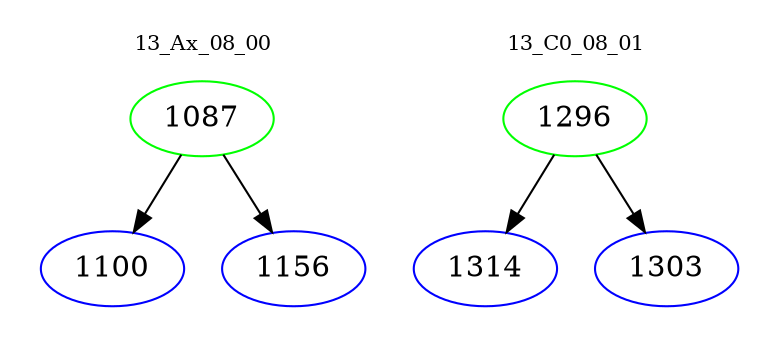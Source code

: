 digraph{
subgraph cluster_0 {
color = white
label = "13_Ax_08_00";
fontsize=10;
T0_1087 [label="1087", color="green"]
T0_1087 -> T0_1100 [color="black"]
T0_1100 [label="1100", color="blue"]
T0_1087 -> T0_1156 [color="black"]
T0_1156 [label="1156", color="blue"]
}
subgraph cluster_1 {
color = white
label = "13_C0_08_01";
fontsize=10;
T1_1296 [label="1296", color="green"]
T1_1296 -> T1_1314 [color="black"]
T1_1314 [label="1314", color="blue"]
T1_1296 -> T1_1303 [color="black"]
T1_1303 [label="1303", color="blue"]
}
}
